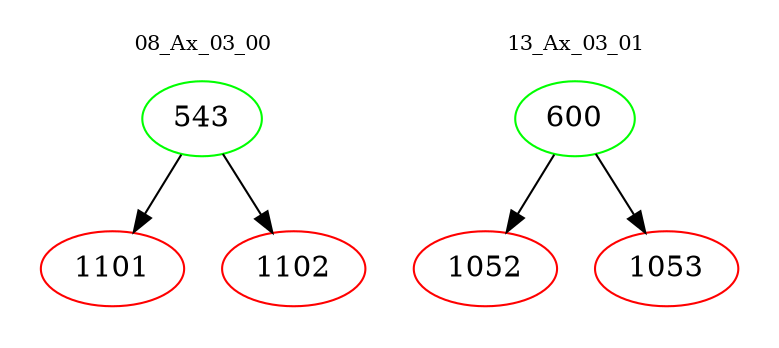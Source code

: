 digraph{
subgraph cluster_0 {
color = white
label = "08_Ax_03_00";
fontsize=10;
T0_543 [label="543", color="green"]
T0_543 -> T0_1101 [color="black"]
T0_1101 [label="1101", color="red"]
T0_543 -> T0_1102 [color="black"]
T0_1102 [label="1102", color="red"]
}
subgraph cluster_1 {
color = white
label = "13_Ax_03_01";
fontsize=10;
T1_600 [label="600", color="green"]
T1_600 -> T1_1052 [color="black"]
T1_1052 [label="1052", color="red"]
T1_600 -> T1_1053 [color="black"]
T1_1053 [label="1053", color="red"]
}
}
